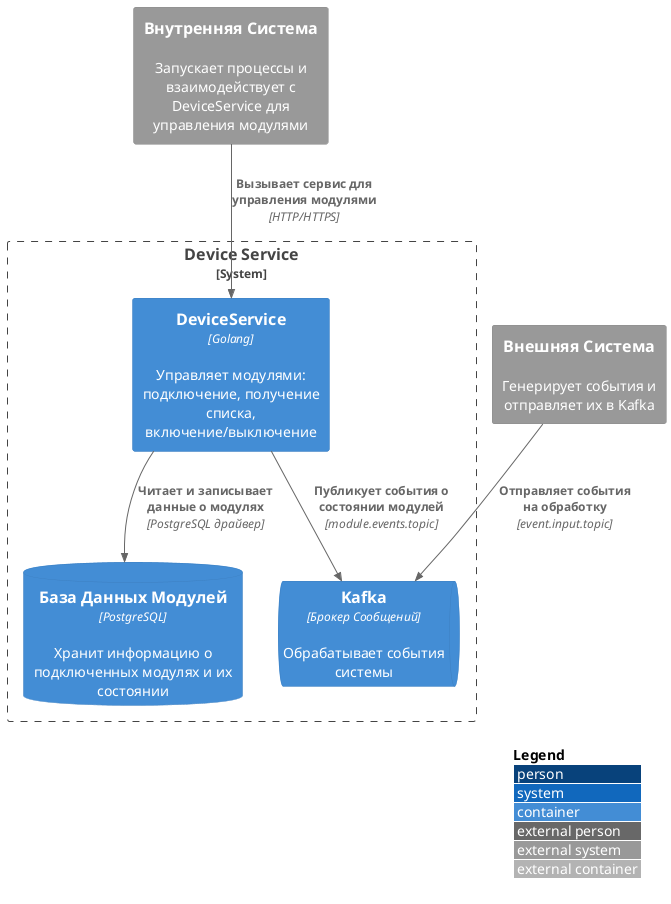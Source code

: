 @startuml
!include <C4/C4_Container>

LAYOUT_WITH_LEGEND()

System_Ext(internal_system, "Внутренняя Система", "Запускает процессы и взаимодействует с DeviceService для управления модулями")
System_Ext(external_system, "Внешняя Система", "Генерирует события и отправляет их в Kafka")

System_Boundary(b_system, "Device Service") {
    Container(device_service, "DeviceService", "Golang", "Управляет модулями: подключение, получение списка, включение/выключение")
    ContainerDb(modules_db, "База Данных Модулей", "PostgreSQL", "Хранит информацию о подключенных модулях и их состоянии")
    ContainerQueue(kafka_broker, "Kafka", "Брокер Сообщений", "Обрабатывает события системы")
}

Rel(internal_system, device_service, "Вызывает сервис для управления модулями", "HTTP/HTTPS")
Rel(device_service, modules_db, "Читает и записывает данные о модулях", "PostgreSQL драйвер")
Rel(device_service, kafka_broker, "Публикует события о состоянии модулей", "module.events.topic")
Rel(external_system, kafka_broker, "Отправляет события на обработку", "event.input.topic")

@enduml
